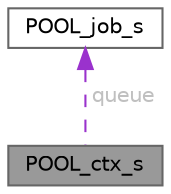 digraph "POOL_ctx_s"
{
 // LATEX_PDF_SIZE
  bgcolor="transparent";
  edge [fontname=Helvetica,fontsize=10,labelfontname=Helvetica,labelfontsize=10];
  node [fontname=Helvetica,fontsize=10,shape=box,height=0.2,width=0.4];
  Node1 [id="Node000001",label="POOL_ctx_s",height=0.2,width=0.4,color="gray40", fillcolor="grey60", style="filled", fontcolor="black",tooltip=" "];
  Node2 -> Node1 [id="edge1_Node000001_Node000002",dir="back",color="darkorchid3",style="dashed",tooltip=" ",label=" queue",fontcolor="grey" ];
  Node2 [id="Node000002",label="POOL_job_s",height=0.2,width=0.4,color="gray40", fillcolor="white", style="filled",URL="$struct_p_o_o_l__job__s.html",tooltip=" "];
}
